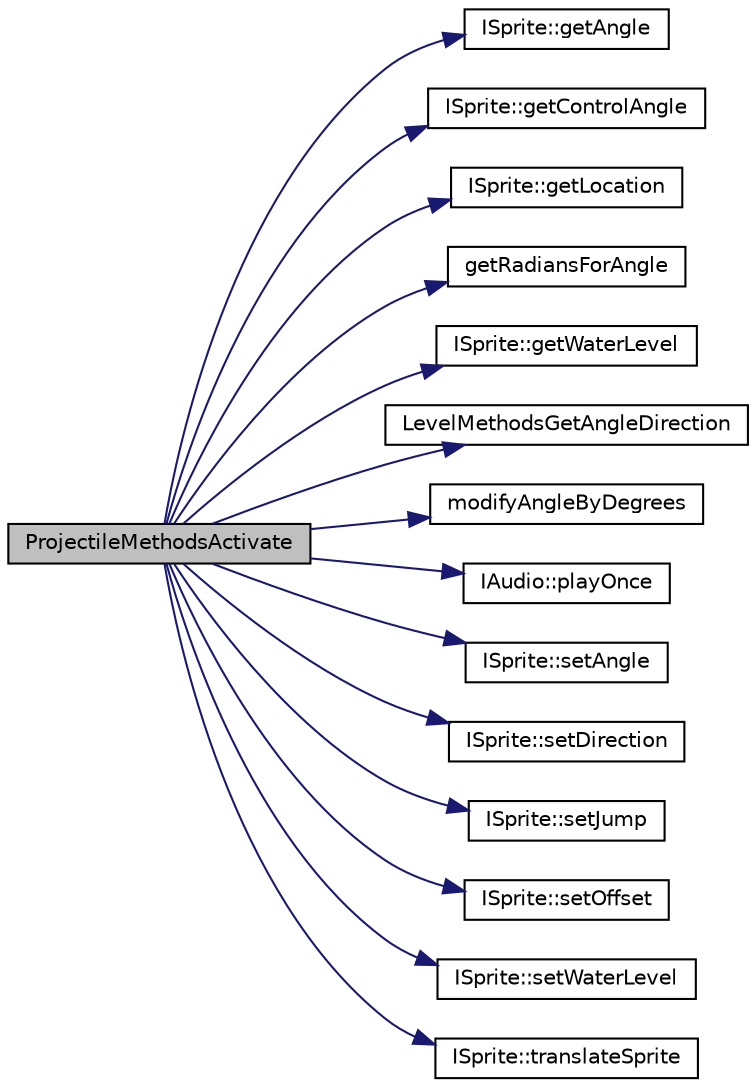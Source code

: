 digraph "ProjectileMethodsActivate"
{
 // LATEX_PDF_SIZE
  edge [fontname="Helvetica",fontsize="10",labelfontname="Helvetica",labelfontsize="10"];
  node [fontname="Helvetica",fontsize="10",shape=record];
  rankdir="LR";
  Node1 [label="ProjectileMethodsActivate",height=0.2,width=0.4,color="black", fillcolor="grey75", style="filled", fontcolor="black",tooltip="Delegate method to activate an available bullet sprite so that it can shoot off into the wild blue yo..."];
  Node1 -> Node2 [color="midnightblue",fontsize="10",style="solid",fontname="Helvetica"];
  Node2 [label="ISprite::getAngle",height=0.2,width=0.4,color="black", fillcolor="white", style="filled",URL="$class_i_sprite.html#a44ab48c7a0ca24cf44b5aeb7c84ba597",tooltip=" "];
  Node1 -> Node3 [color="midnightblue",fontsize="10",style="solid",fontname="Helvetica"];
  Node3 [label="ISprite::getControlAngle",height=0.2,width=0.4,color="black", fillcolor="white", style="filled",URL="$class_i_sprite.html#a8b6a25e97be982249fab6d8bf5c9e3f7",tooltip=" "];
  Node1 -> Node4 [color="midnightblue",fontsize="10",style="solid",fontname="Helvetica"];
  Node4 [label="ISprite::getLocation",height=0.2,width=0.4,color="black", fillcolor="white", style="filled",URL="$class_i_sprite.html#a04e5809c871ecfe7caeab6d6886e2bbd",tooltip=" "];
  Node1 -> Node5 [color="midnightblue",fontsize="10",style="solid",fontname="Helvetica"];
  Node5 [label="getRadiansForAngle",height=0.2,width=0.4,color="black", fillcolor="white", style="filled",URL="$angles_8cpp.html#afd678569a928773e3637374773ada97e",tooltip=" "];
  Node1 -> Node6 [color="midnightblue",fontsize="10",style="solid",fontname="Helvetica"];
  Node6 [label="ISprite::getWaterLevel",height=0.2,width=0.4,color="black", fillcolor="white", style="filled",URL="$class_i_sprite.html#afd39c00bbd79fc13234885c8941ea798",tooltip=" "];
  Node1 -> Node7 [color="midnightblue",fontsize="10",style="solid",fontname="Helvetica"];
  Node7 [label="LevelMethodsGetAngleDirection",height=0.2,width=0.4,color="black", fillcolor="white", style="filled",URL="$_level_methods_8cpp.html#af96fb4e7aaa3caa200b62bd498477223",tooltip="Indicates one of six directions an angle is facing ..."];
  Node1 -> Node8 [color="midnightblue",fontsize="10",style="solid",fontname="Helvetica"];
  Node8 [label="modifyAngleByDegrees",height=0.2,width=0.4,color="black", fillcolor="white", style="filled",URL="$angles_8cpp.html#af9d7486016974d2bf6bf337b007bbccc",tooltip=" "];
  Node1 -> Node9 [color="midnightblue",fontsize="10",style="solid",fontname="Helvetica"];
  Node9 [label="IAudio::playOnce",height=0.2,width=0.4,color="black", fillcolor="white", style="filled",URL="$class_i_audio.html#ab7b06473770e6eb5f1d65e63f0853862",tooltip=" "];
  Node1 -> Node10 [color="midnightblue",fontsize="10",style="solid",fontname="Helvetica"];
  Node10 [label="ISprite::setAngle",height=0.2,width=0.4,color="black", fillcolor="white", style="filled",URL="$class_i_sprite.html#a898c383dffb69ea7a874caf7db0bd102",tooltip=" "];
  Node1 -> Node11 [color="midnightblue",fontsize="10",style="solid",fontname="Helvetica"];
  Node11 [label="ISprite::setDirection",height=0.2,width=0.4,color="black", fillcolor="white", style="filled",URL="$class_i_sprite.html#a619d68c2f620557aa1234da2e574c299",tooltip=" "];
  Node1 -> Node12 [color="midnightblue",fontsize="10",style="solid",fontname="Helvetica"];
  Node12 [label="ISprite::setJump",height=0.2,width=0.4,color="black", fillcolor="white", style="filled",URL="$class_i_sprite.html#a52c634029577f209b8b331a526da3db5",tooltip=" "];
  Node1 -> Node13 [color="midnightblue",fontsize="10",style="solid",fontname="Helvetica"];
  Node13 [label="ISprite::setOffset",height=0.2,width=0.4,color="black", fillcolor="white", style="filled",URL="$class_i_sprite.html#ae50aaeda5334c3173fe9fc7ce40cf092",tooltip=" "];
  Node1 -> Node14 [color="midnightblue",fontsize="10",style="solid",fontname="Helvetica"];
  Node14 [label="ISprite::setWaterLevel",height=0.2,width=0.4,color="black", fillcolor="white", style="filled",URL="$class_i_sprite.html#a8b13af37066583a800fc531c28eeae7a",tooltip=" "];
  Node1 -> Node15 [color="midnightblue",fontsize="10",style="solid",fontname="Helvetica"];
  Node15 [label="ISprite::translateSprite",height=0.2,width=0.4,color="black", fillcolor="white", style="filled",URL="$class_i_sprite.html#a412d333cb4e2861cd006f6acb94437ad",tooltip=" "];
}
